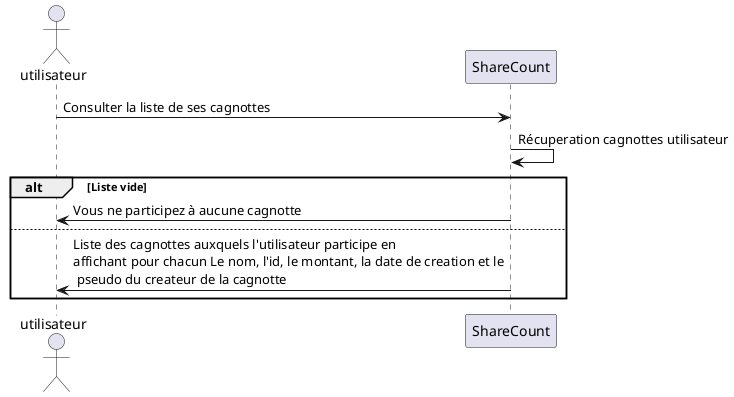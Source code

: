 @startuml  Consulter la liste de ses cagnottes

actor utilisateur as user
participant ShareCount as sc

user -> sc 	: Consulter la liste de ses cagnottes
sc -> sc 		: Récuperation cagnottes utilisateur

alt Liste vide
sc -> user : Vous ne participez à aucune cagnotte
else
sc -> user : Liste des cagnottes auxquels l'utilisateur participe en \naffichant pour chacun Le nom, l'id, le montant, la date de creation et le\n pseudo du createur de la cagnotte

end

@enduml